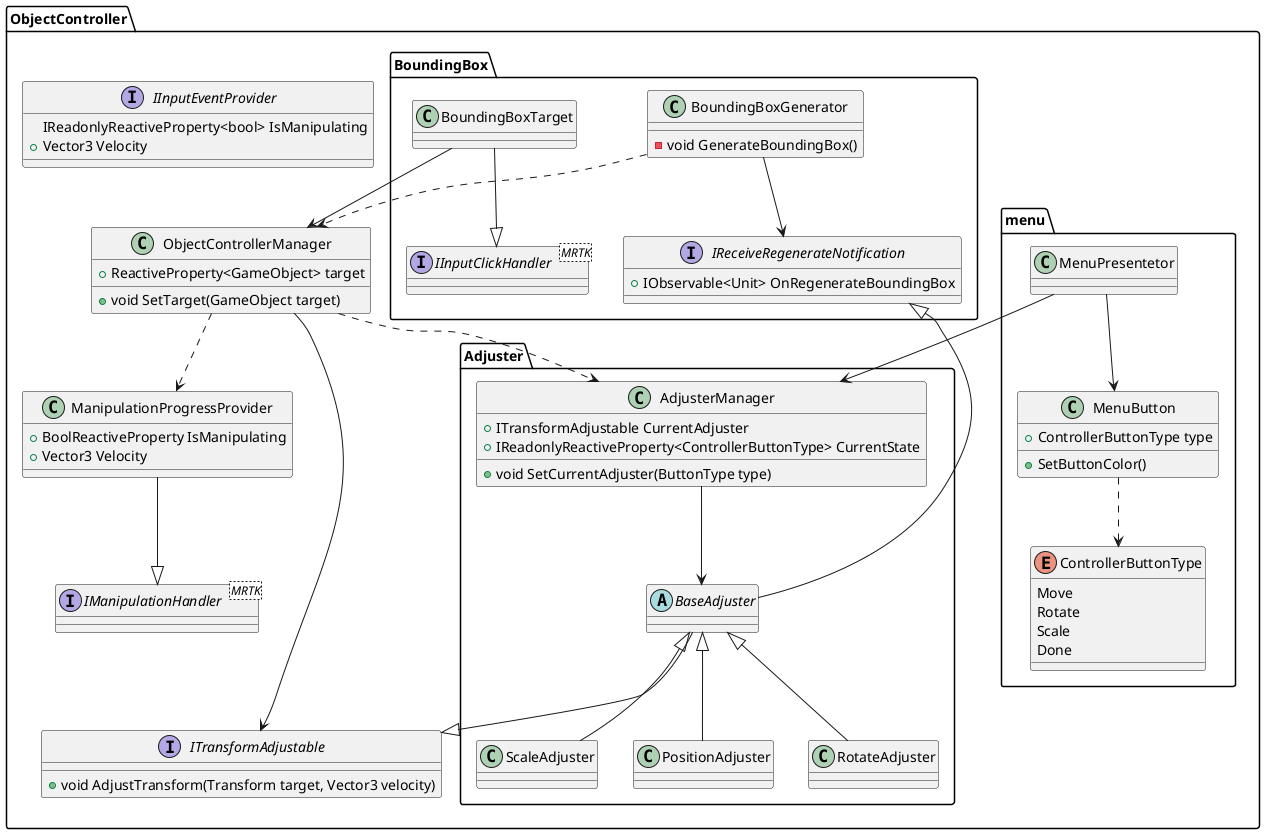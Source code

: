 @startuml ObjectController

namespace ObjectController {
    interface ITransformAdjustable {
        +void AdjustTransform(Transform target, Vector3 velocity)
    }

    namespace Adjuster {
        abstract class BaseAdjuster
        class PositionAdjuster
        class RotateAdjuster
        class ScaleAdjuster

        BaseAdjuster --|> ObjectController.ITransformAdjustable
        BaseAdjuster <|-- PositionAdjuster
        BaseAdjuster <|-- RotateAdjuster
        BaseAdjuster <|-- ScaleAdjuster

        class AdjusterManager {
            +ITransformAdjustable CurrentAdjuster
            +IReadonlyReactiveProperty<ControllerButtonType> CurrentState
            +void SetCurrentAdjuster(ButtonType type)
        }

        AdjusterManager --> BaseAdjuster
    }

    namespace menu {
        class MenuButton{
            +ControllerButtonType type
            +SetButtonColor()
        }
        enum ControllerButtonType{
            Move
            Rotate
            Scale
            Done
        }
        class MenuPresentetor

        MenuPresentetor --> MenuButton
        MenuPresentetor --> ObjectController.Adjuster.AdjusterManager
        MenuButton ..> ControllerButtonType
    }

    namespace BoundingBox {

        class BoundingBoxGenerator {
            -void GenerateBoundingBox()
        }

        interface IReceiveRegenerateNotification {
            +IObservable<Unit> OnRegenerateBoundingBox
        }

        class BoundingBoxTarget
        interface IInputClickHandler<MRTK>

        BoundingBoxTarget --|> IInputClickHandler
        BoundingBoxTarget --> ObjectController.ObjectControllerManager
        BoundingBoxGenerator ..> ObjectController.ObjectControllerManager
        BoundingBoxGenerator --> IReceiveRegenerateNotification

        IReceiveRegenerateNotification <|-- ObjectController.Adjuster.BaseAdjuster
    }

    interface IManipulationHandler<MRTK>
    interface IInputEventProvider{
        IReadonlyReactiveProperty<bool> IsManipulating
        +Vector3 Velocity
    }
    class ManipulationProgressProvider{
        +BoolReactiveProperty IsManipulating
        +Vector3 Velocity
    }

    class ObjectControllerManager {
        +ReactiveProperty<GameObject> target
        +void SetTarget(GameObject target)
    }

    ManipulationProgressProvider --|> IManipulationHandler

    ObjectControllerManager --> ITransformAdjustable
    ObjectControllerManager ..> ObjectController.Adjuster.AdjusterManager
    ObjectControllerManager ..> ManipulationProgressProvider

}

@enduml